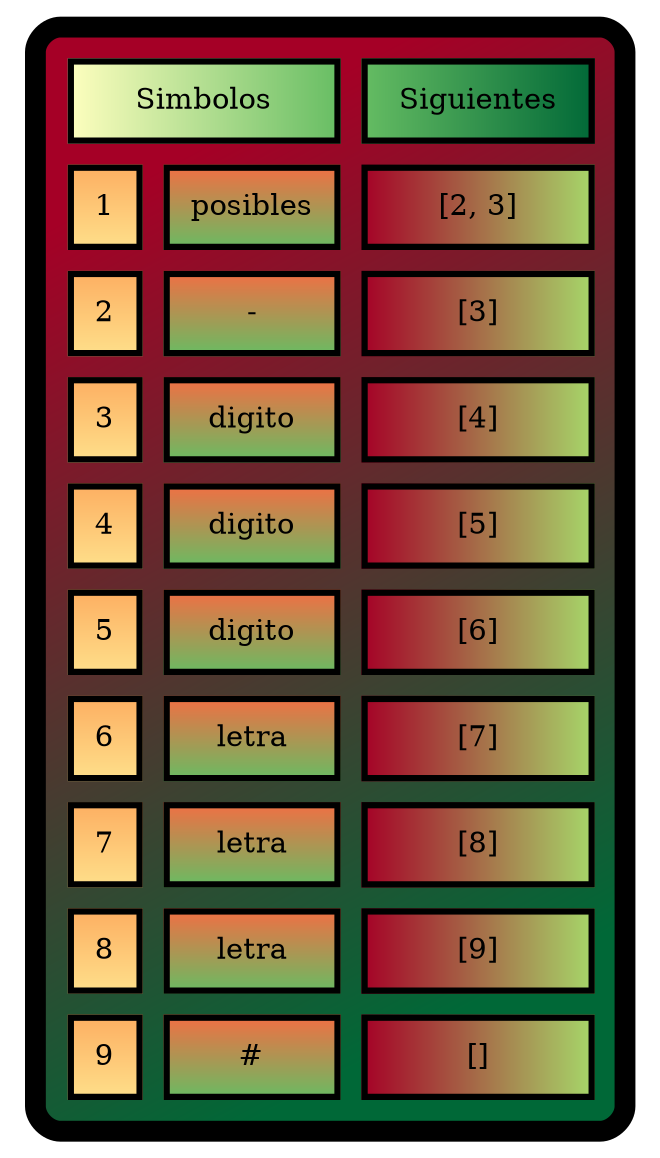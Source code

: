digraph G{
tbl [
shape=plaintext
label=<
<TABLE border="10" cellspacing="10" cellpadding="10" style="rounded" bgcolor="/rdylgn11/1:/rdylgn11/11" gradientangle="315">
<TR>
<TD border="3" colspan="2"  bgcolor="/rdylgn11/6:/rdylgn11/9">Simbolos</TD>
<TD border="3" colspan="2"  bgcolor="/rdylgn11/9:/rdylgn11/11">Siguientes</TD>
</TR>
<TR>
<TD border="3" bgcolor="/rdylgn11/4:/rdylgn11/5" gradientangle="270">1</TD>
<TD border="3" bgcolor="/rdylgn11/3:/rdylgn11/9" gradientangle="270">posibles</TD>
<TD border="3" colspan="2"  bgcolor="/rdylgn11/1:/rdylgn11/8">[2, 3]</TD>
</TR>
<TR>
<TD border="3" bgcolor="/rdylgn11/4:/rdylgn11/5" gradientangle="270">2</TD>
<TD border="3" bgcolor="/rdylgn11/3:/rdylgn11/9" gradientangle="270">-</TD>
<TD border="3" colspan="2"  bgcolor="/rdylgn11/1:/rdylgn11/8">[3]</TD>
</TR>
<TR>
<TD border="3" bgcolor="/rdylgn11/4:/rdylgn11/5" gradientangle="270">3</TD>
<TD border="3" bgcolor="/rdylgn11/3:/rdylgn11/9" gradientangle="270">digito</TD>
<TD border="3" colspan="2"  bgcolor="/rdylgn11/1:/rdylgn11/8">[4]</TD>
</TR>
<TR>
<TD border="3" bgcolor="/rdylgn11/4:/rdylgn11/5" gradientangle="270">4</TD>
<TD border="3" bgcolor="/rdylgn11/3:/rdylgn11/9" gradientangle="270">digito</TD>
<TD border="3" colspan="2"  bgcolor="/rdylgn11/1:/rdylgn11/8">[5]</TD>
</TR>
<TR>
<TD border="3" bgcolor="/rdylgn11/4:/rdylgn11/5" gradientangle="270">5</TD>
<TD border="3" bgcolor="/rdylgn11/3:/rdylgn11/9" gradientangle="270">digito</TD>
<TD border="3" colspan="2"  bgcolor="/rdylgn11/1:/rdylgn11/8">[6]</TD>
</TR>
<TR>
<TD border="3" bgcolor="/rdylgn11/4:/rdylgn11/5" gradientangle="270">6</TD>
<TD border="3" bgcolor="/rdylgn11/3:/rdylgn11/9" gradientangle="270">letra</TD>
<TD border="3" colspan="2"  bgcolor="/rdylgn11/1:/rdylgn11/8">[7]</TD>
</TR>
<TR>
<TD border="3" bgcolor="/rdylgn11/4:/rdylgn11/5" gradientangle="270">7</TD>
<TD border="3" bgcolor="/rdylgn11/3:/rdylgn11/9" gradientangle="270">letra</TD>
<TD border="3" colspan="2"  bgcolor="/rdylgn11/1:/rdylgn11/8">[8]</TD>
</TR>
<TR>
<TD border="3" bgcolor="/rdylgn11/4:/rdylgn11/5" gradientangle="270">8</TD>
<TD border="3" bgcolor="/rdylgn11/3:/rdylgn11/9" gradientangle="270">letra</TD>
<TD border="3" colspan="2"  bgcolor="/rdylgn11/1:/rdylgn11/8">[9]</TD>
</TR>
<TR>
<TD border="3" bgcolor="/rdylgn11/4:/rdylgn11/5" gradientangle="270">9</TD>
<TD border="3" bgcolor="/rdylgn11/3:/rdylgn11/9" gradientangle="270">#</TD>
<TD border="3" colspan="2"  bgcolor="/rdylgn11/1:/rdylgn11/8">[]</TD>
</TR>
</TABLE>
>];
}
